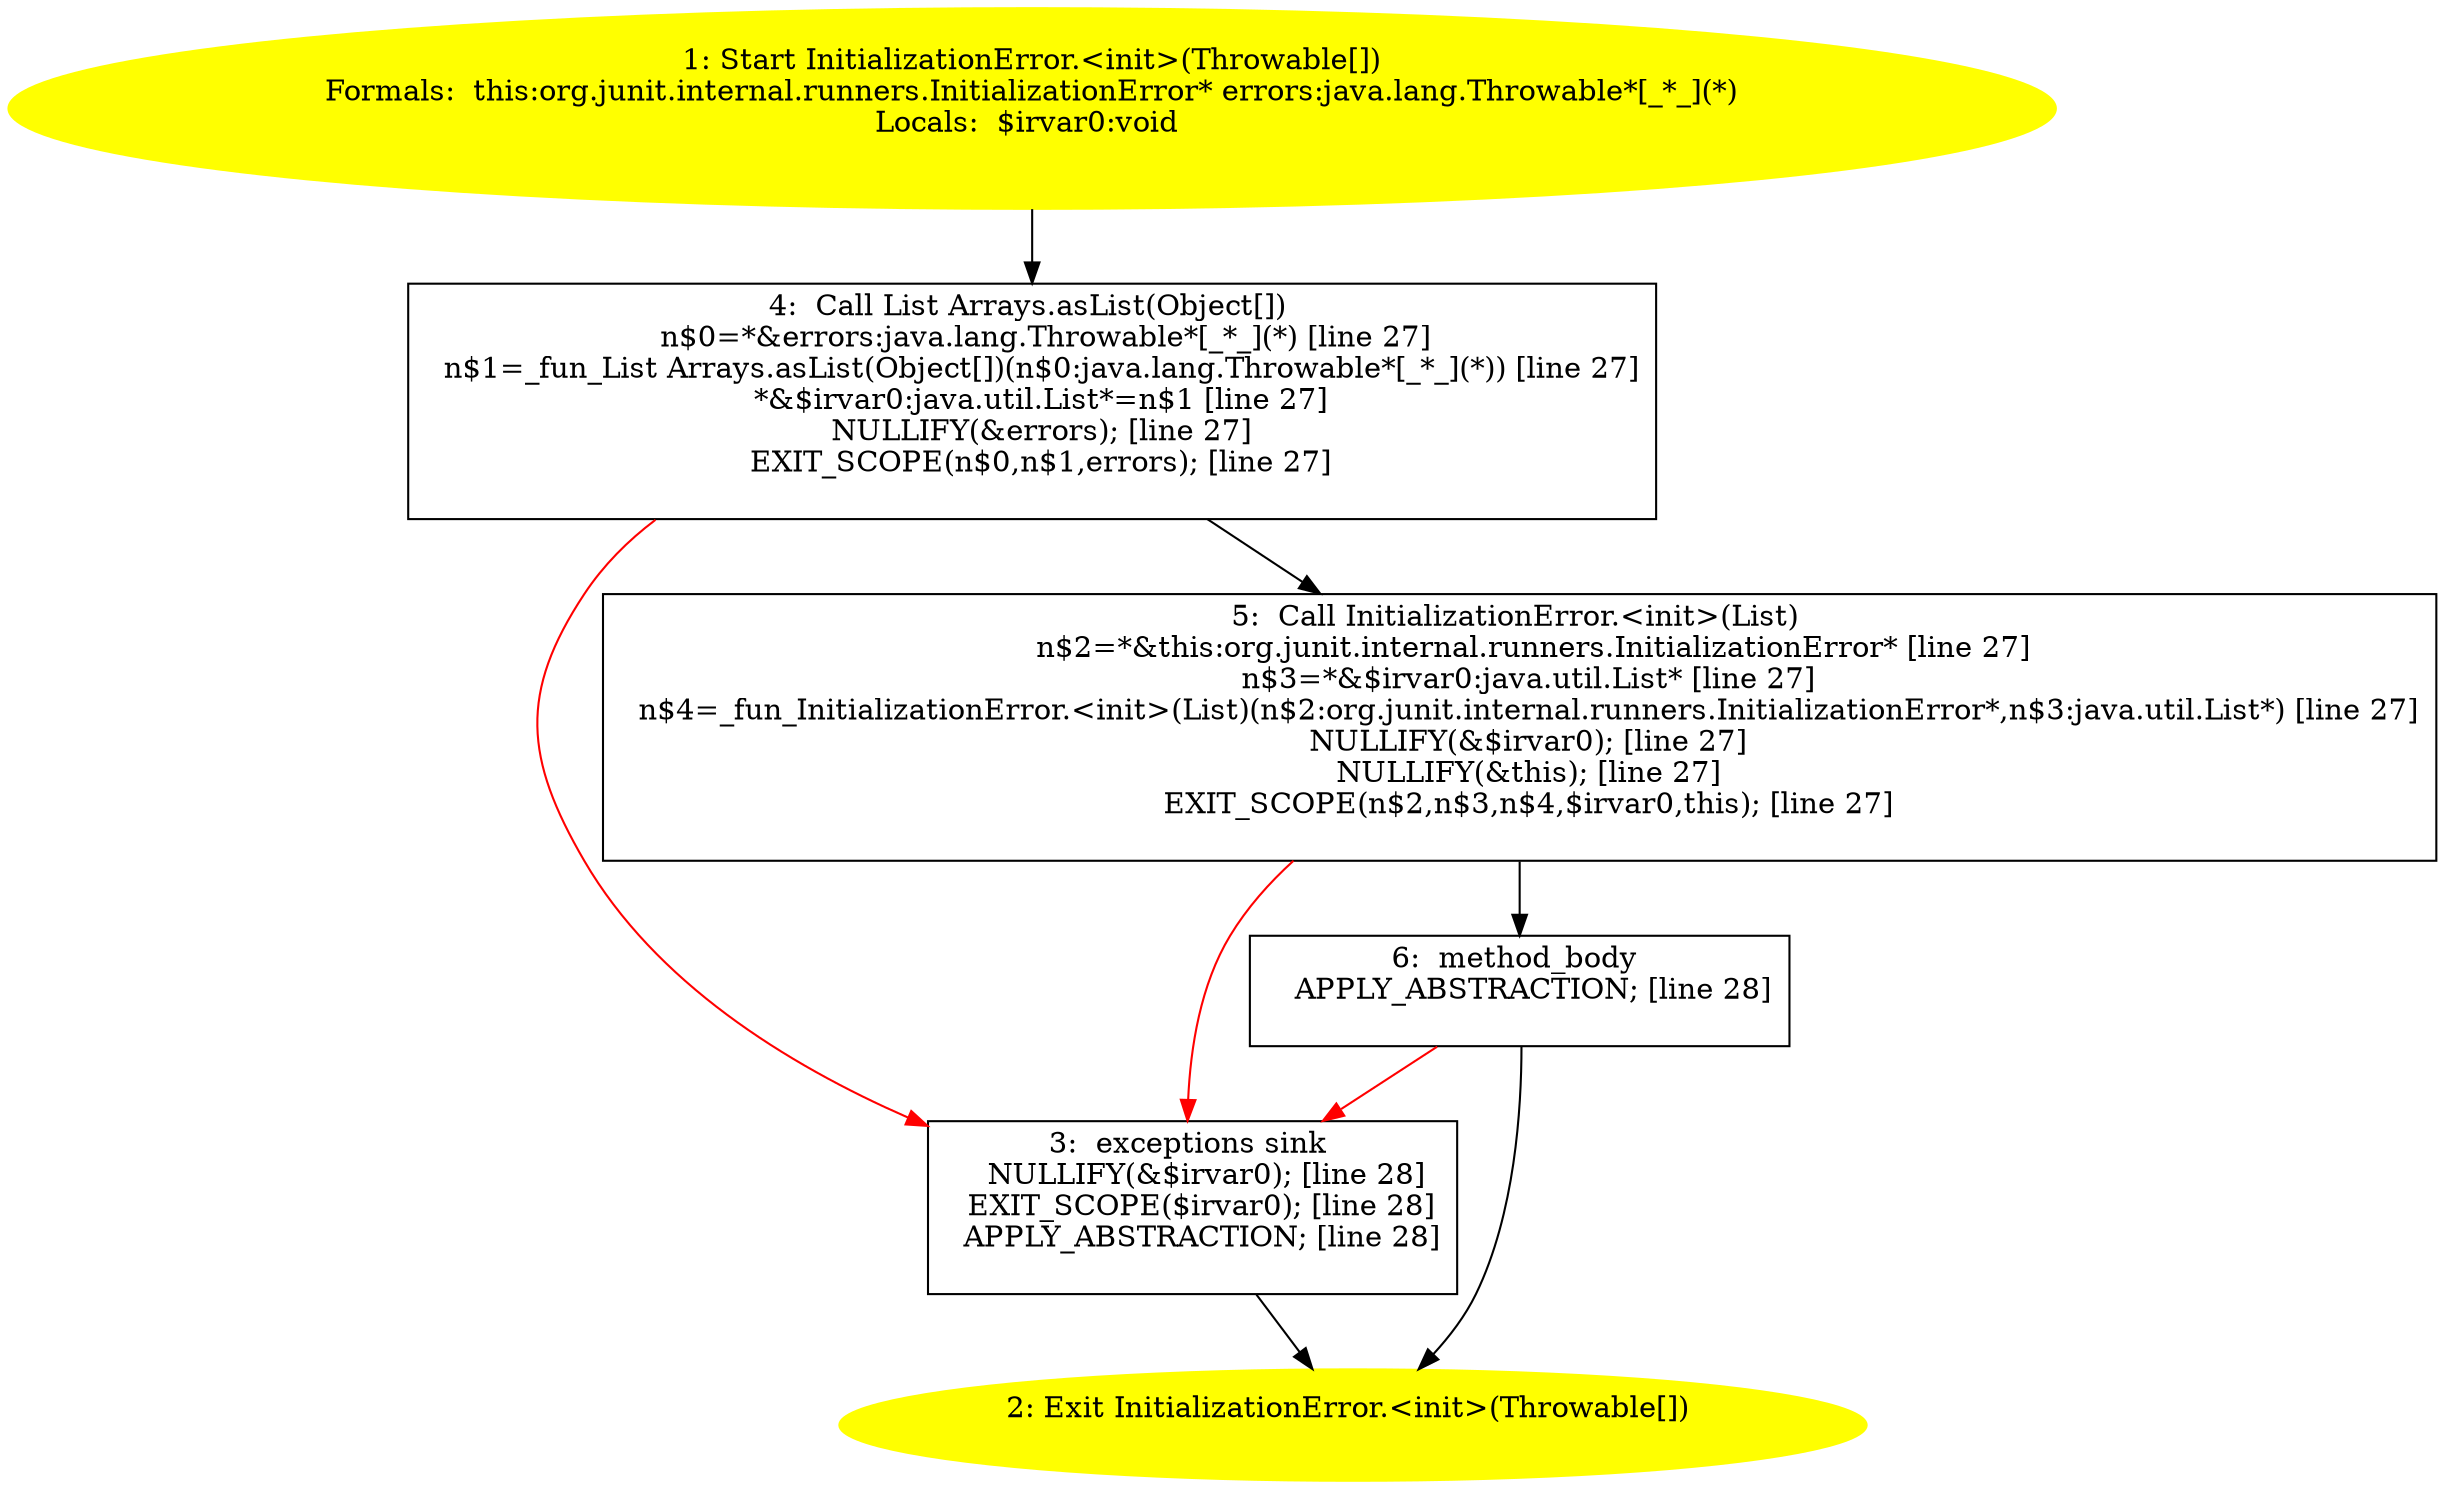 /* @generated */
digraph cfg {
"org.junit.internal.runners.InitializationError.<init>(java.lang.Throwable[]).357b52d7406775a905d86ed6343393fa_1" [label="1: Start InitializationError.<init>(Throwable[])\nFormals:  this:org.junit.internal.runners.InitializationError* errors:java.lang.Throwable*[_*_](*)\nLocals:  $irvar0:void \n  " color=yellow style=filled]
	

	 "org.junit.internal.runners.InitializationError.<init>(java.lang.Throwable[]).357b52d7406775a905d86ed6343393fa_1" -> "org.junit.internal.runners.InitializationError.<init>(java.lang.Throwable[]).357b52d7406775a905d86ed6343393fa_4" ;
"org.junit.internal.runners.InitializationError.<init>(java.lang.Throwable[]).357b52d7406775a905d86ed6343393fa_2" [label="2: Exit InitializationError.<init>(Throwable[]) \n  " color=yellow style=filled]
	

"org.junit.internal.runners.InitializationError.<init>(java.lang.Throwable[]).357b52d7406775a905d86ed6343393fa_3" [label="3:  exceptions sink \n   NULLIFY(&$irvar0); [line 28]\n  EXIT_SCOPE($irvar0); [line 28]\n  APPLY_ABSTRACTION; [line 28]\n " shape="box"]
	

	 "org.junit.internal.runners.InitializationError.<init>(java.lang.Throwable[]).357b52d7406775a905d86ed6343393fa_3" -> "org.junit.internal.runners.InitializationError.<init>(java.lang.Throwable[]).357b52d7406775a905d86ed6343393fa_2" ;
"org.junit.internal.runners.InitializationError.<init>(java.lang.Throwable[]).357b52d7406775a905d86ed6343393fa_4" [label="4:  Call List Arrays.asList(Object[]) \n   n$0=*&errors:java.lang.Throwable*[_*_](*) [line 27]\n  n$1=_fun_List Arrays.asList(Object[])(n$0:java.lang.Throwable*[_*_](*)) [line 27]\n  *&$irvar0:java.util.List*=n$1 [line 27]\n  NULLIFY(&errors); [line 27]\n  EXIT_SCOPE(n$0,n$1,errors); [line 27]\n " shape="box"]
	

	 "org.junit.internal.runners.InitializationError.<init>(java.lang.Throwable[]).357b52d7406775a905d86ed6343393fa_4" -> "org.junit.internal.runners.InitializationError.<init>(java.lang.Throwable[]).357b52d7406775a905d86ed6343393fa_5" ;
	 "org.junit.internal.runners.InitializationError.<init>(java.lang.Throwable[]).357b52d7406775a905d86ed6343393fa_4" -> "org.junit.internal.runners.InitializationError.<init>(java.lang.Throwable[]).357b52d7406775a905d86ed6343393fa_3" [color="red" ];
"org.junit.internal.runners.InitializationError.<init>(java.lang.Throwable[]).357b52d7406775a905d86ed6343393fa_5" [label="5:  Call InitializationError.<init>(List) \n   n$2=*&this:org.junit.internal.runners.InitializationError* [line 27]\n  n$3=*&$irvar0:java.util.List* [line 27]\n  n$4=_fun_InitializationError.<init>(List)(n$2:org.junit.internal.runners.InitializationError*,n$3:java.util.List*) [line 27]\n  NULLIFY(&$irvar0); [line 27]\n  NULLIFY(&this); [line 27]\n  EXIT_SCOPE(n$2,n$3,n$4,$irvar0,this); [line 27]\n " shape="box"]
	

	 "org.junit.internal.runners.InitializationError.<init>(java.lang.Throwable[]).357b52d7406775a905d86ed6343393fa_5" -> "org.junit.internal.runners.InitializationError.<init>(java.lang.Throwable[]).357b52d7406775a905d86ed6343393fa_6" ;
	 "org.junit.internal.runners.InitializationError.<init>(java.lang.Throwable[]).357b52d7406775a905d86ed6343393fa_5" -> "org.junit.internal.runners.InitializationError.<init>(java.lang.Throwable[]).357b52d7406775a905d86ed6343393fa_3" [color="red" ];
"org.junit.internal.runners.InitializationError.<init>(java.lang.Throwable[]).357b52d7406775a905d86ed6343393fa_6" [label="6:  method_body \n   APPLY_ABSTRACTION; [line 28]\n " shape="box"]
	

	 "org.junit.internal.runners.InitializationError.<init>(java.lang.Throwable[]).357b52d7406775a905d86ed6343393fa_6" -> "org.junit.internal.runners.InitializationError.<init>(java.lang.Throwable[]).357b52d7406775a905d86ed6343393fa_2" ;
	 "org.junit.internal.runners.InitializationError.<init>(java.lang.Throwable[]).357b52d7406775a905d86ed6343393fa_6" -> "org.junit.internal.runners.InitializationError.<init>(java.lang.Throwable[]).357b52d7406775a905d86ed6343393fa_3" [color="red" ];
}
